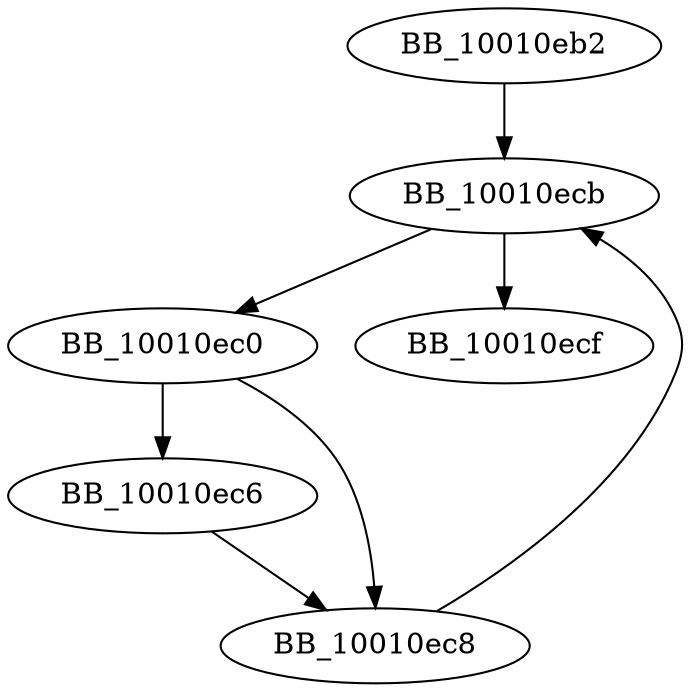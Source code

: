 DiGraph sub_10010EB2{
BB_10010eb2->BB_10010ecb
BB_10010ec0->BB_10010ec6
BB_10010ec0->BB_10010ec8
BB_10010ec6->BB_10010ec8
BB_10010ec8->BB_10010ecb
BB_10010ecb->BB_10010ec0
BB_10010ecb->BB_10010ecf
}
